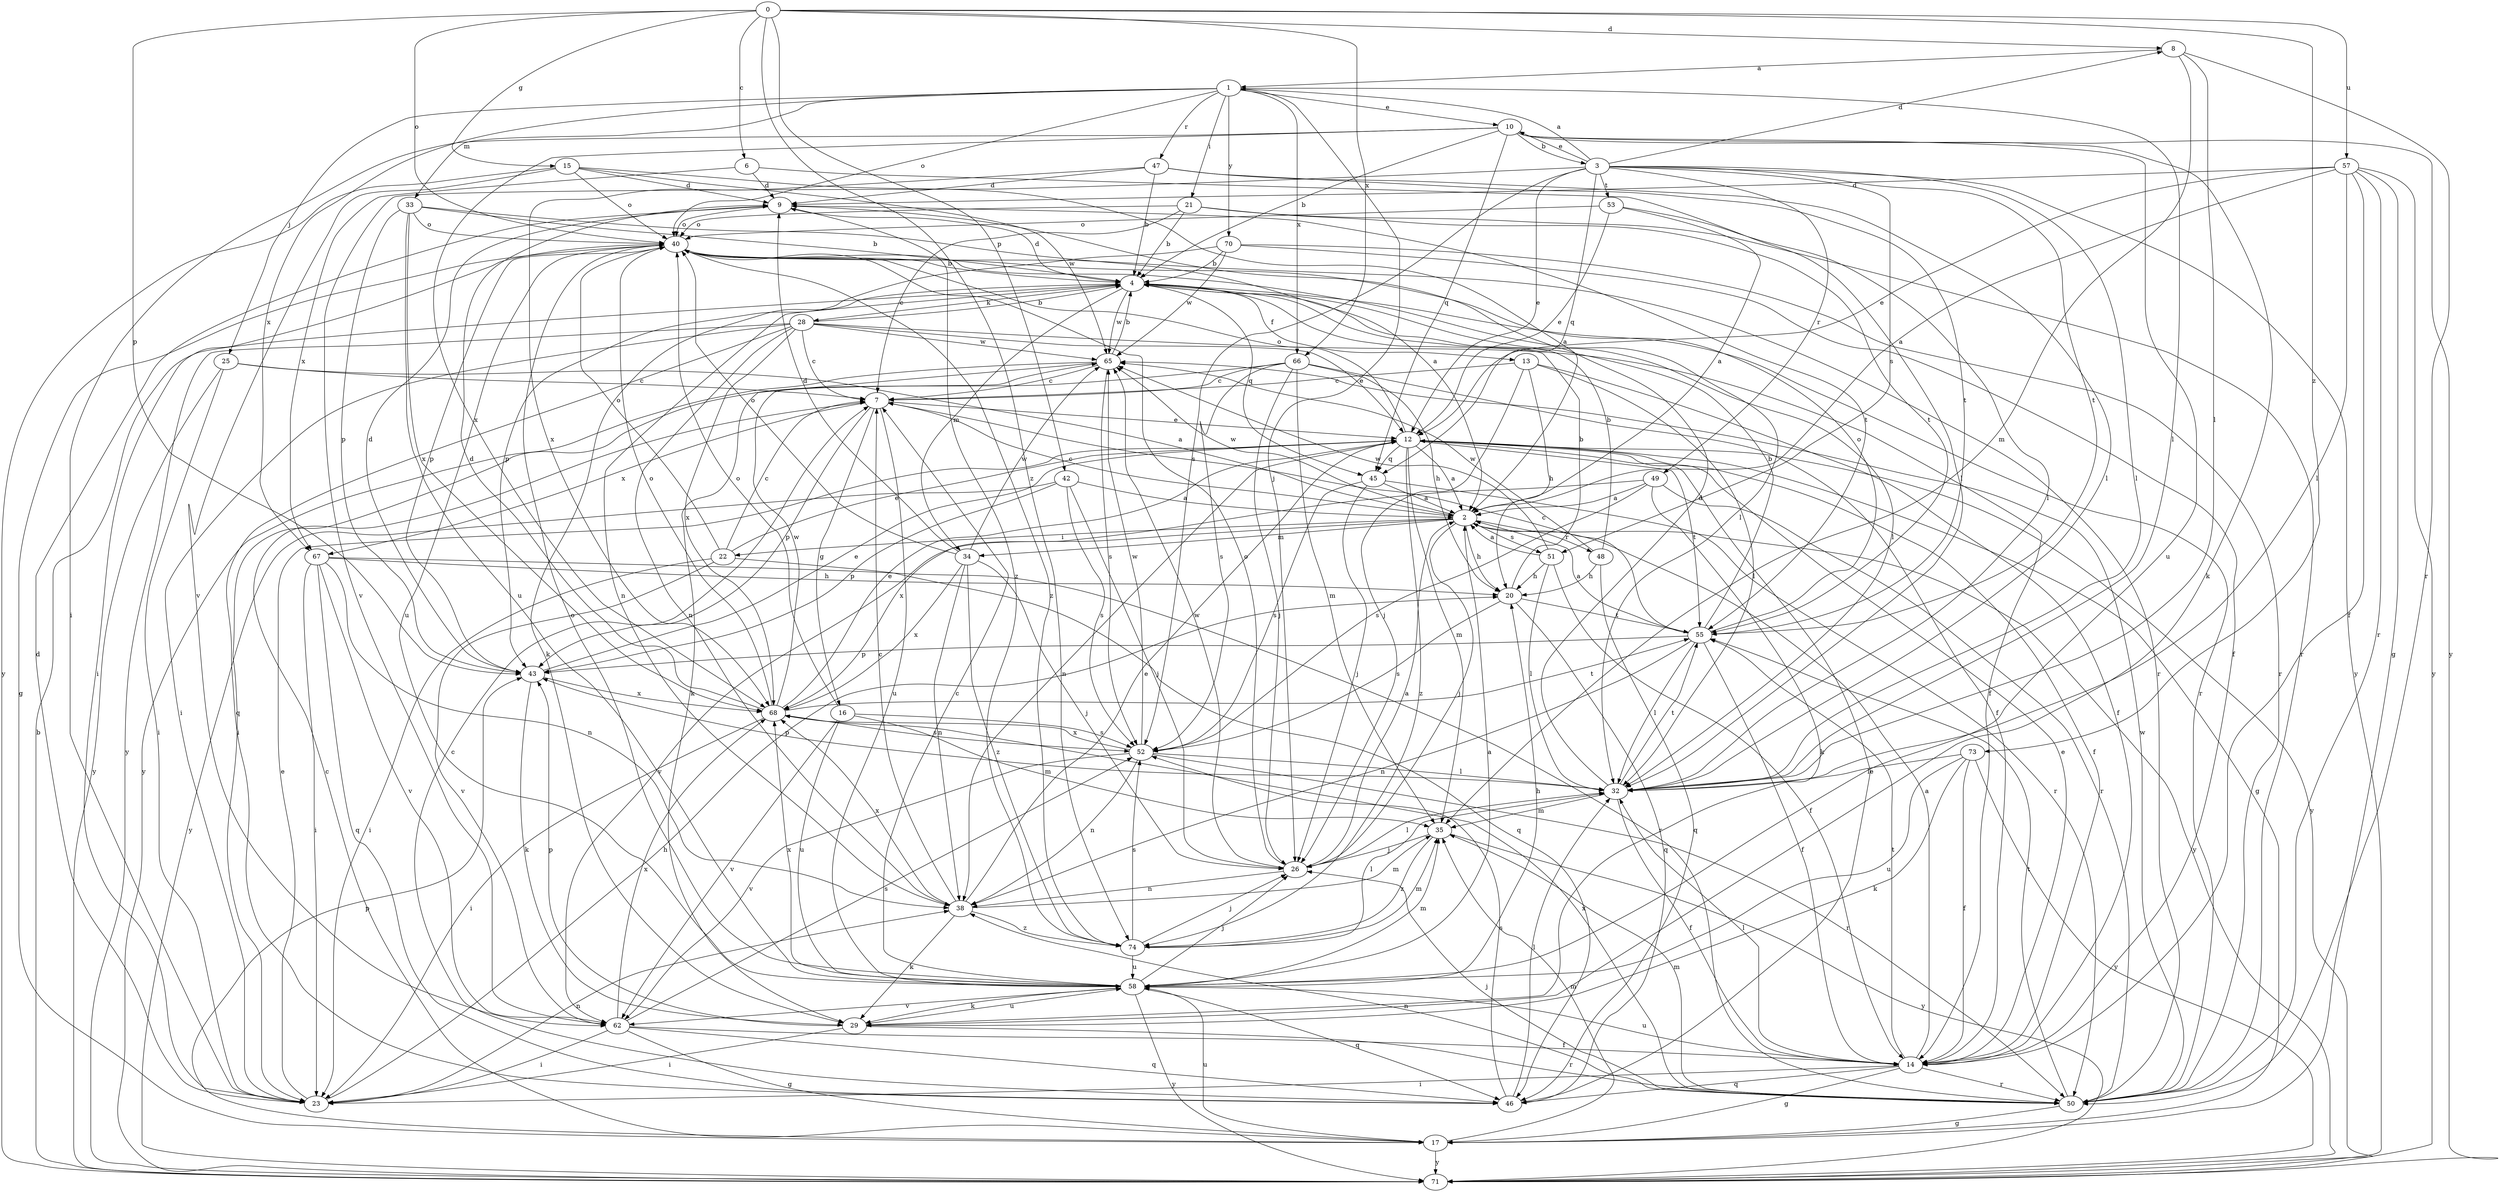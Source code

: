 strict digraph  {
0;
1;
2;
3;
4;
6;
7;
8;
9;
10;
12;
13;
14;
15;
16;
17;
20;
21;
22;
23;
25;
26;
28;
29;
32;
33;
34;
35;
38;
40;
42;
43;
45;
46;
47;
48;
49;
50;
51;
52;
53;
55;
57;
58;
62;
65;
66;
67;
68;
70;
71;
73;
74;
0 -> 6  [label=c];
0 -> 8  [label=d];
0 -> 15  [label=g];
0 -> 40  [label=o];
0 -> 42  [label=p];
0 -> 43  [label=p];
0 -> 57  [label=u];
0 -> 66  [label=x];
0 -> 73  [label=z];
0 -> 74  [label=z];
1 -> 10  [label=e];
1 -> 21  [label=i];
1 -> 25  [label=j];
1 -> 26  [label=j];
1 -> 32  [label=l];
1 -> 33  [label=m];
1 -> 40  [label=o];
1 -> 47  [label=r];
1 -> 66  [label=x];
1 -> 67  [label=x];
1 -> 70  [label=y];
2 -> 7  [label=c];
2 -> 20  [label=h];
2 -> 22  [label=i];
2 -> 26  [label=j];
2 -> 34  [label=m];
2 -> 48  [label=r];
2 -> 51  [label=s];
2 -> 62  [label=v];
2 -> 65  [label=w];
2 -> 71  [label=y];
3 -> 1  [label=a];
3 -> 8  [label=d];
3 -> 10  [label=e];
3 -> 12  [label=e];
3 -> 32  [label=l];
3 -> 45  [label=q];
3 -> 49  [label=r];
3 -> 51  [label=s];
3 -> 52  [label=s];
3 -> 53  [label=t];
3 -> 55  [label=t];
3 -> 62  [label=v];
3 -> 71  [label=y];
4 -> 9  [label=d];
4 -> 13  [label=f];
4 -> 28  [label=k];
4 -> 29  [label=k];
4 -> 32  [label=l];
4 -> 34  [label=m];
4 -> 38  [label=n];
4 -> 45  [label=q];
4 -> 50  [label=r];
4 -> 65  [label=w];
6 -> 9  [label=d];
6 -> 32  [label=l];
6 -> 67  [label=x];
7 -> 12  [label=e];
7 -> 16  [label=g];
7 -> 43  [label=p];
7 -> 58  [label=u];
7 -> 67  [label=x];
8 -> 1  [label=a];
8 -> 32  [label=l];
8 -> 35  [label=m];
8 -> 50  [label=r];
9 -> 40  [label=o];
9 -> 55  [label=t];
9 -> 74  [label=z];
10 -> 3  [label=b];
10 -> 4  [label=b];
10 -> 23  [label=i];
10 -> 29  [label=k];
10 -> 45  [label=q];
10 -> 58  [label=u];
10 -> 68  [label=x];
10 -> 71  [label=y];
12 -> 2  [label=a];
12 -> 14  [label=f];
12 -> 17  [label=g];
12 -> 35  [label=m];
12 -> 38  [label=n];
12 -> 40  [label=o];
12 -> 45  [label=q];
12 -> 55  [label=t];
12 -> 71  [label=y];
12 -> 74  [label=z];
13 -> 7  [label=c];
13 -> 14  [label=f];
13 -> 20  [label=h];
13 -> 26  [label=j];
13 -> 32  [label=l];
14 -> 2  [label=a];
14 -> 12  [label=e];
14 -> 17  [label=g];
14 -> 23  [label=i];
14 -> 32  [label=l];
14 -> 46  [label=q];
14 -> 50  [label=r];
14 -> 55  [label=t];
14 -> 58  [label=u];
15 -> 2  [label=a];
15 -> 9  [label=d];
15 -> 40  [label=o];
15 -> 62  [label=v];
15 -> 65  [label=w];
15 -> 71  [label=y];
16 -> 35  [label=m];
16 -> 40  [label=o];
16 -> 52  [label=s];
16 -> 58  [label=u];
16 -> 62  [label=v];
17 -> 7  [label=c];
17 -> 35  [label=m];
17 -> 43  [label=p];
17 -> 58  [label=u];
17 -> 71  [label=y];
20 -> 4  [label=b];
20 -> 46  [label=q];
20 -> 52  [label=s];
20 -> 55  [label=t];
21 -> 4  [label=b];
21 -> 7  [label=c];
21 -> 40  [label=o];
21 -> 50  [label=r];
21 -> 55  [label=t];
22 -> 7  [label=c];
22 -> 12  [label=e];
22 -> 23  [label=i];
22 -> 40  [label=o];
22 -> 46  [label=q];
22 -> 62  [label=v];
23 -> 9  [label=d];
23 -> 12  [label=e];
23 -> 20  [label=h];
23 -> 38  [label=n];
25 -> 2  [label=a];
25 -> 7  [label=c];
25 -> 23  [label=i];
25 -> 71  [label=y];
26 -> 2  [label=a];
26 -> 32  [label=l];
26 -> 38  [label=n];
26 -> 40  [label=o];
26 -> 65  [label=w];
28 -> 4  [label=b];
28 -> 7  [label=c];
28 -> 12  [label=e];
28 -> 14  [label=f];
28 -> 23  [label=i];
28 -> 38  [label=n];
28 -> 46  [label=q];
28 -> 65  [label=w];
28 -> 68  [label=x];
28 -> 71  [label=y];
29 -> 23  [label=i];
29 -> 43  [label=p];
29 -> 50  [label=r];
29 -> 58  [label=u];
32 -> 9  [label=d];
32 -> 14  [label=f];
32 -> 35  [label=m];
32 -> 43  [label=p];
32 -> 55  [label=t];
33 -> 2  [label=a];
33 -> 4  [label=b];
33 -> 40  [label=o];
33 -> 43  [label=p];
33 -> 58  [label=u];
33 -> 68  [label=x];
34 -> 9  [label=d];
34 -> 26  [label=j];
34 -> 38  [label=n];
34 -> 40  [label=o];
34 -> 65  [label=w];
34 -> 68  [label=x];
34 -> 74  [label=z];
35 -> 26  [label=j];
35 -> 71  [label=y];
35 -> 74  [label=z];
38 -> 7  [label=c];
38 -> 12  [label=e];
38 -> 29  [label=k];
38 -> 35  [label=m];
38 -> 68  [label=x];
38 -> 74  [label=z];
40 -> 4  [label=b];
40 -> 17  [label=g];
40 -> 23  [label=i];
40 -> 32  [label=l];
40 -> 43  [label=p];
40 -> 50  [label=r];
40 -> 58  [label=u];
40 -> 74  [label=z];
42 -> 2  [label=a];
42 -> 26  [label=j];
42 -> 43  [label=p];
42 -> 52  [label=s];
42 -> 71  [label=y];
43 -> 9  [label=d];
43 -> 12  [label=e];
43 -> 29  [label=k];
43 -> 68  [label=x];
45 -> 2  [label=a];
45 -> 26  [label=j];
45 -> 50  [label=r];
45 -> 52  [label=s];
46 -> 7  [label=c];
46 -> 12  [label=e];
46 -> 32  [label=l];
46 -> 52  [label=s];
47 -> 4  [label=b];
47 -> 9  [label=d];
47 -> 32  [label=l];
47 -> 55  [label=t];
47 -> 68  [label=x];
48 -> 4  [label=b];
48 -> 20  [label=h];
48 -> 46  [label=q];
48 -> 65  [label=w];
49 -> 2  [label=a];
49 -> 29  [label=k];
49 -> 50  [label=r];
49 -> 52  [label=s];
49 -> 68  [label=x];
50 -> 17  [label=g];
50 -> 26  [label=j];
50 -> 35  [label=m];
50 -> 38  [label=n];
50 -> 55  [label=t];
50 -> 65  [label=w];
50 -> 68  [label=x];
51 -> 2  [label=a];
51 -> 14  [label=f];
51 -> 20  [label=h];
51 -> 32  [label=l];
51 -> 65  [label=w];
52 -> 32  [label=l];
52 -> 38  [label=n];
52 -> 50  [label=r];
52 -> 62  [label=v];
52 -> 65  [label=w];
52 -> 68  [label=x];
53 -> 2  [label=a];
53 -> 12  [label=e];
53 -> 32  [label=l];
53 -> 40  [label=o];
55 -> 2  [label=a];
55 -> 4  [label=b];
55 -> 7  [label=c];
55 -> 14  [label=f];
55 -> 32  [label=l];
55 -> 38  [label=n];
55 -> 40  [label=o];
55 -> 43  [label=p];
57 -> 2  [label=a];
57 -> 9  [label=d];
57 -> 12  [label=e];
57 -> 14  [label=f];
57 -> 17  [label=g];
57 -> 32  [label=l];
57 -> 50  [label=r];
57 -> 71  [label=y];
58 -> 2  [label=a];
58 -> 7  [label=c];
58 -> 20  [label=h];
58 -> 26  [label=j];
58 -> 29  [label=k];
58 -> 35  [label=m];
58 -> 40  [label=o];
58 -> 46  [label=q];
58 -> 62  [label=v];
58 -> 68  [label=x];
58 -> 71  [label=y];
62 -> 14  [label=f];
62 -> 17  [label=g];
62 -> 23  [label=i];
62 -> 46  [label=q];
62 -> 52  [label=s];
62 -> 68  [label=x];
65 -> 4  [label=b];
65 -> 7  [label=c];
65 -> 29  [label=k];
65 -> 52  [label=s];
65 -> 71  [label=y];
66 -> 7  [label=c];
66 -> 14  [label=f];
66 -> 20  [label=h];
66 -> 23  [label=i];
66 -> 26  [label=j];
66 -> 35  [label=m];
66 -> 52  [label=s];
67 -> 20  [label=h];
67 -> 23  [label=i];
67 -> 38  [label=n];
67 -> 46  [label=q];
67 -> 50  [label=r];
67 -> 62  [label=v];
68 -> 9  [label=d];
68 -> 12  [label=e];
68 -> 23  [label=i];
68 -> 40  [label=o];
68 -> 52  [label=s];
68 -> 55  [label=t];
68 -> 65  [label=w];
70 -> 4  [label=b];
70 -> 14  [label=f];
70 -> 43  [label=p];
70 -> 50  [label=r];
70 -> 65  [label=w];
71 -> 4  [label=b];
73 -> 14  [label=f];
73 -> 29  [label=k];
73 -> 32  [label=l];
73 -> 58  [label=u];
73 -> 71  [label=y];
74 -> 26  [label=j];
74 -> 32  [label=l];
74 -> 35  [label=m];
74 -> 52  [label=s];
74 -> 58  [label=u];
}
